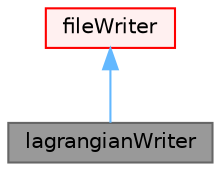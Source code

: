 digraph "lagrangianWriter"
{
 // LATEX_PDF_SIZE
  bgcolor="transparent";
  edge [fontname=Helvetica,fontsize=10,labelfontname=Helvetica,labelfontsize=10];
  node [fontname=Helvetica,fontsize=10,shape=box,height=0.2,width=0.4];
  Node1 [id="Node000001",label="lagrangianWriter",height=0.2,width=0.4,color="gray40", fillcolor="grey60", style="filled", fontcolor="black",tooltip="Write lagrangian (cloud) positions and fields (as PointData) in VTP format. Legacy VTK format is inte..."];
  Node2 -> Node1 [id="edge1_Node000001_Node000002",dir="back",color="steelblue1",style="solid",tooltip=" "];
  Node2 [id="Node000002",label="fileWriter",height=0.2,width=0.4,color="red", fillcolor="#FFF0F0", style="filled",URL="$classFoam_1_1vtk_1_1fileWriter.html",tooltip="Base class for VTK output writers that handle geometry and fields (eg, vtp, vtu data)...."];
}
